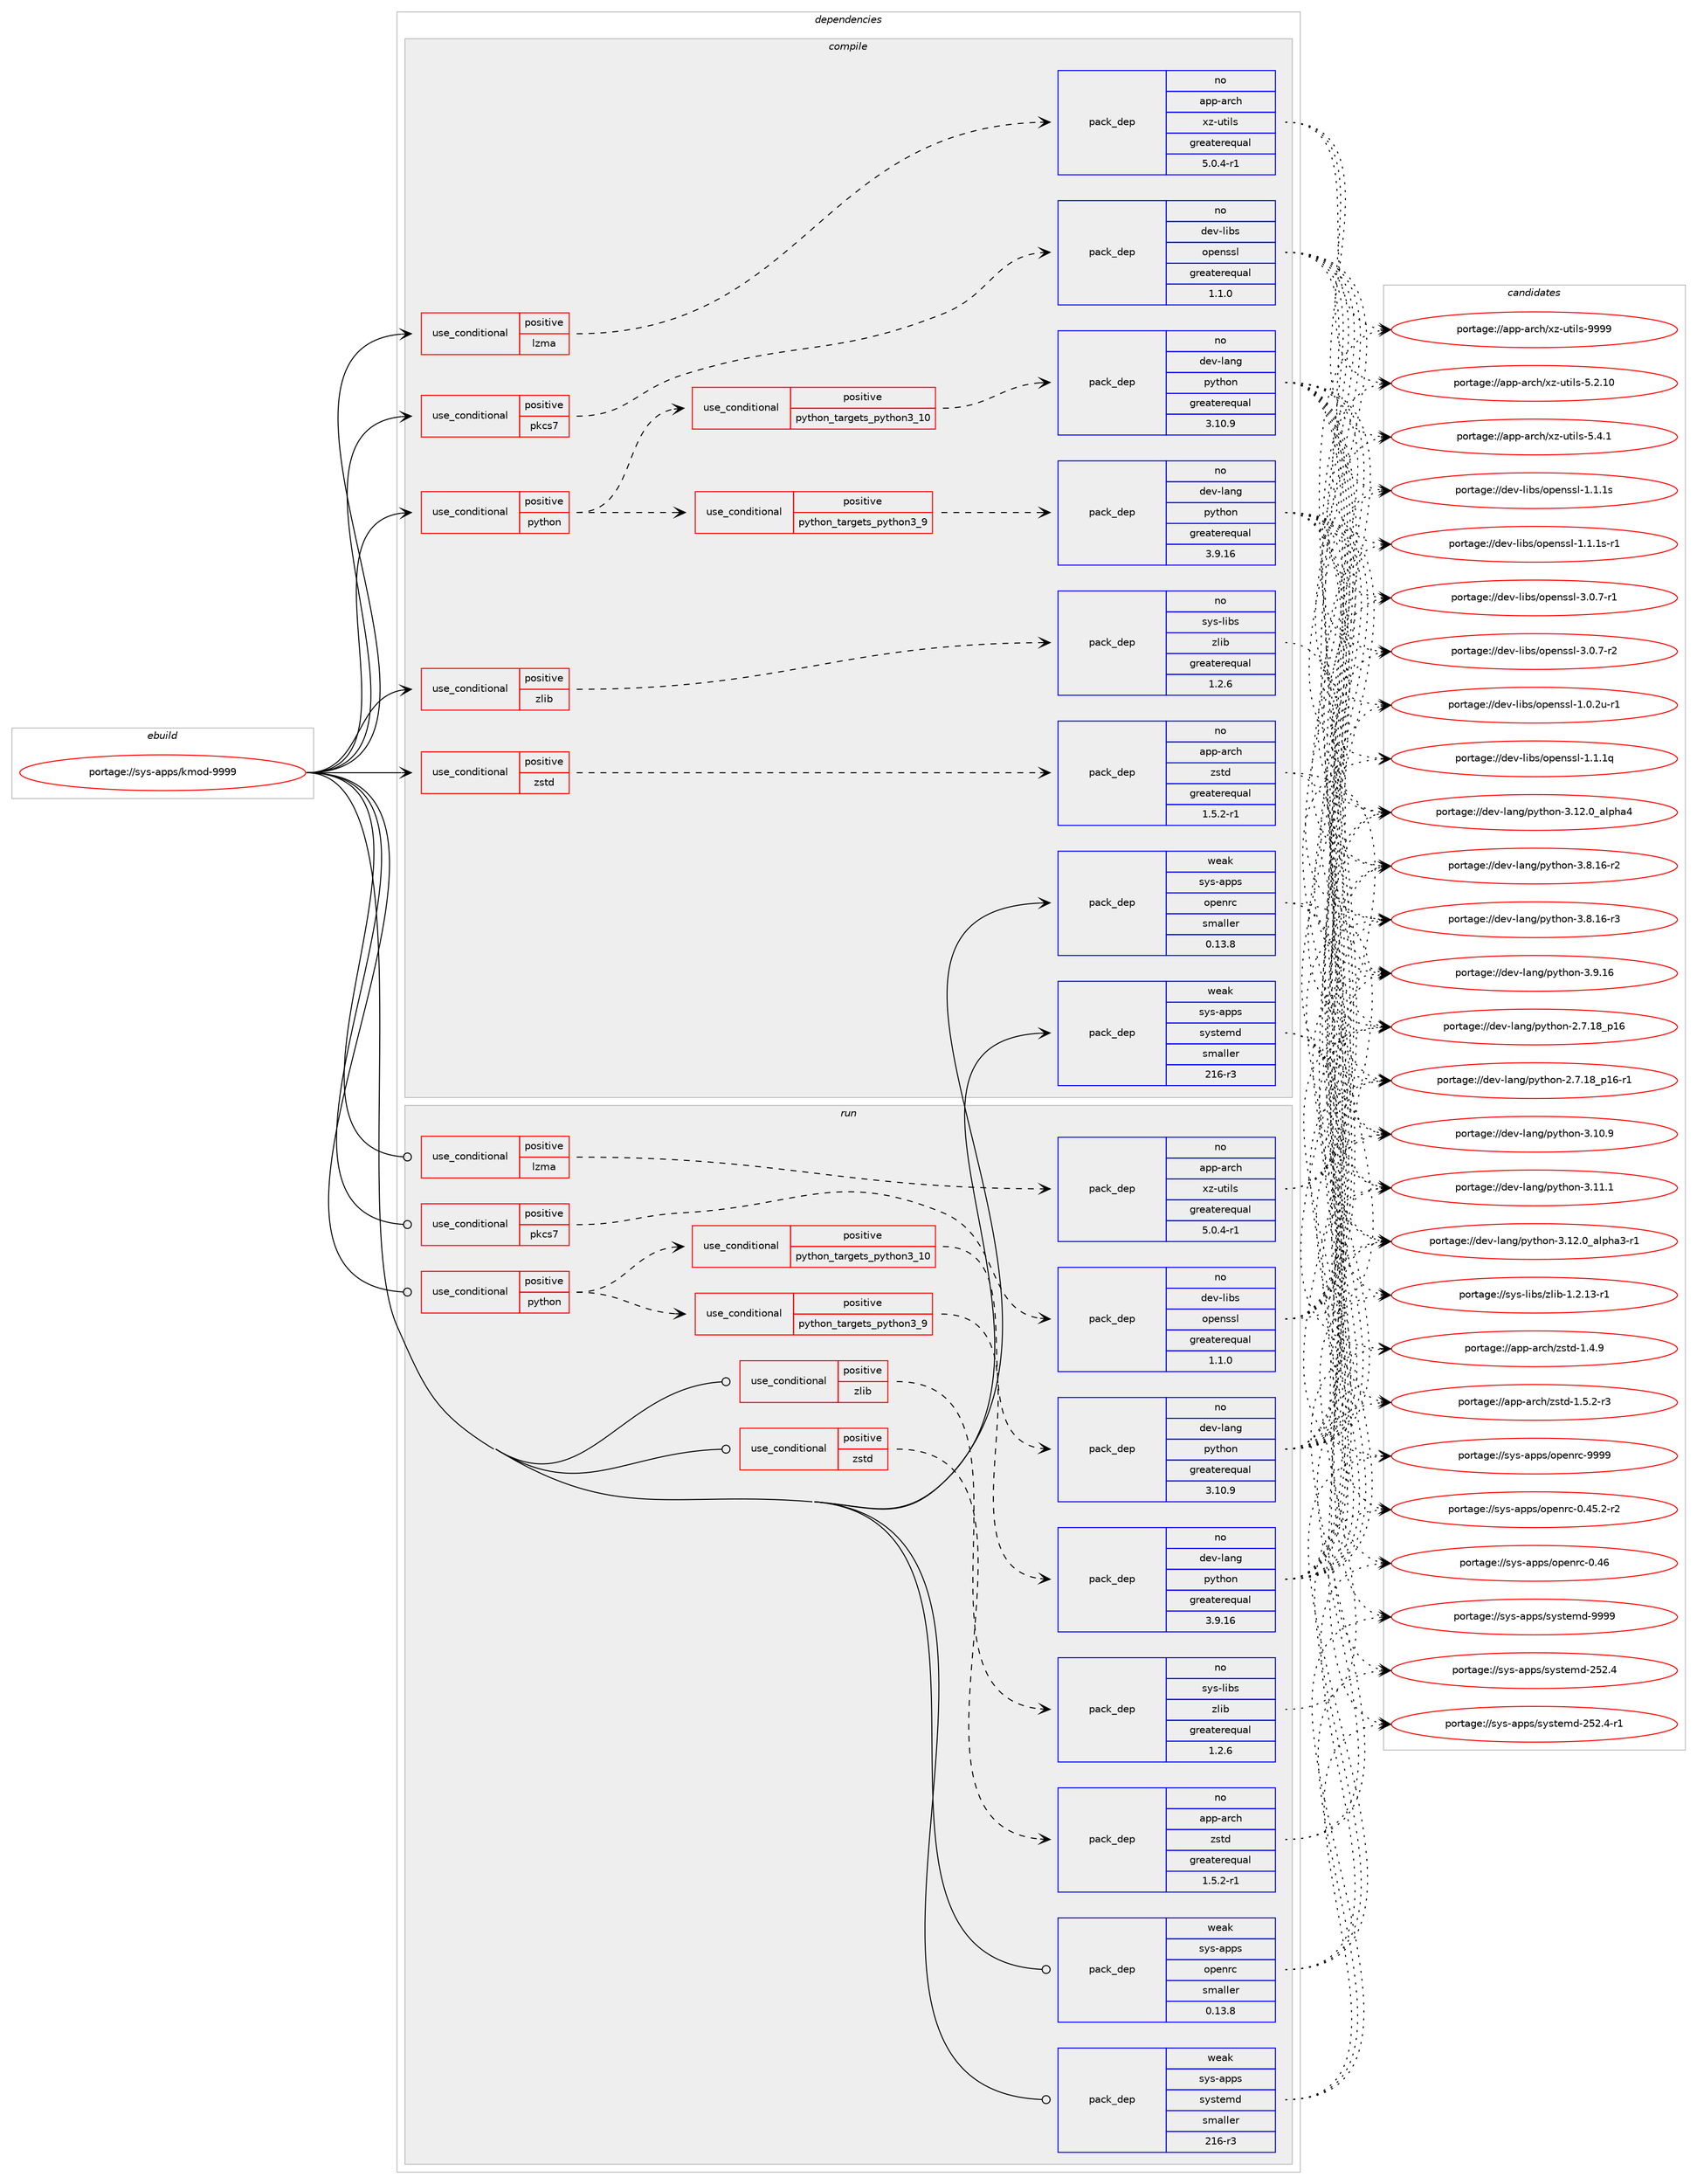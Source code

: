 digraph prolog {

# *************
# Graph options
# *************

newrank=true;
concentrate=true;
compound=true;
graph [rankdir=LR,fontname=Helvetica,fontsize=10,ranksep=1.5];#, ranksep=2.5, nodesep=0.2];
edge  [arrowhead=vee];
node  [fontname=Helvetica,fontsize=10];

# **********
# The ebuild
# **********

subgraph cluster_leftcol {
color=gray;
rank=same;
label=<<i>ebuild</i>>;
id [label="portage://sys-apps/kmod-9999", color=red, width=4, href="../sys-apps/kmod-9999.svg"];
}

# ****************
# The dependencies
# ****************

subgraph cluster_midcol {
color=gray;
label=<<i>dependencies</i>>;
subgraph cluster_compile {
fillcolor="#eeeeee";
style=filled;
label=<<i>compile</i>>;
subgraph cond3678 {
dependency5552 [label=<<TABLE BORDER="0" CELLBORDER="1" CELLSPACING="0" CELLPADDING="4"><TR><TD ROWSPAN="3" CELLPADDING="10">use_conditional</TD></TR><TR><TD>positive</TD></TR><TR><TD>lzma</TD></TR></TABLE>>, shape=none, color=red];
subgraph pack1822 {
dependency5553 [label=<<TABLE BORDER="0" CELLBORDER="1" CELLSPACING="0" CELLPADDING="4" WIDTH="220"><TR><TD ROWSPAN="6" CELLPADDING="30">pack_dep</TD></TR><TR><TD WIDTH="110">no</TD></TR><TR><TD>app-arch</TD></TR><TR><TD>xz-utils</TD></TR><TR><TD>greaterequal</TD></TR><TR><TD>5.0.4-r1</TD></TR></TABLE>>, shape=none, color=blue];
}
dependency5552:e -> dependency5553:w [weight=20,style="dashed",arrowhead="vee"];
}
id:e -> dependency5552:w [weight=20,style="solid",arrowhead="vee"];
subgraph cond3679 {
dependency5554 [label=<<TABLE BORDER="0" CELLBORDER="1" CELLSPACING="0" CELLPADDING="4"><TR><TD ROWSPAN="3" CELLPADDING="10">use_conditional</TD></TR><TR><TD>positive</TD></TR><TR><TD>pkcs7</TD></TR></TABLE>>, shape=none, color=red];
subgraph pack1823 {
dependency5555 [label=<<TABLE BORDER="0" CELLBORDER="1" CELLSPACING="0" CELLPADDING="4" WIDTH="220"><TR><TD ROWSPAN="6" CELLPADDING="30">pack_dep</TD></TR><TR><TD WIDTH="110">no</TD></TR><TR><TD>dev-libs</TD></TR><TR><TD>openssl</TD></TR><TR><TD>greaterequal</TD></TR><TR><TD>1.1.0</TD></TR></TABLE>>, shape=none, color=blue];
}
dependency5554:e -> dependency5555:w [weight=20,style="dashed",arrowhead="vee"];
}
id:e -> dependency5554:w [weight=20,style="solid",arrowhead="vee"];
subgraph cond3680 {
dependency5556 [label=<<TABLE BORDER="0" CELLBORDER="1" CELLSPACING="0" CELLPADDING="4"><TR><TD ROWSPAN="3" CELLPADDING="10">use_conditional</TD></TR><TR><TD>positive</TD></TR><TR><TD>python</TD></TR></TABLE>>, shape=none, color=red];
subgraph cond3681 {
dependency5557 [label=<<TABLE BORDER="0" CELLBORDER="1" CELLSPACING="0" CELLPADDING="4"><TR><TD ROWSPAN="3" CELLPADDING="10">use_conditional</TD></TR><TR><TD>positive</TD></TR><TR><TD>python_targets_python3_9</TD></TR></TABLE>>, shape=none, color=red];
subgraph pack1824 {
dependency5558 [label=<<TABLE BORDER="0" CELLBORDER="1" CELLSPACING="0" CELLPADDING="4" WIDTH="220"><TR><TD ROWSPAN="6" CELLPADDING="30">pack_dep</TD></TR><TR><TD WIDTH="110">no</TD></TR><TR><TD>dev-lang</TD></TR><TR><TD>python</TD></TR><TR><TD>greaterequal</TD></TR><TR><TD>3.9.16</TD></TR></TABLE>>, shape=none, color=blue];
}
dependency5557:e -> dependency5558:w [weight=20,style="dashed",arrowhead="vee"];
}
dependency5556:e -> dependency5557:w [weight=20,style="dashed",arrowhead="vee"];
subgraph cond3682 {
dependency5559 [label=<<TABLE BORDER="0" CELLBORDER="1" CELLSPACING="0" CELLPADDING="4"><TR><TD ROWSPAN="3" CELLPADDING="10">use_conditional</TD></TR><TR><TD>positive</TD></TR><TR><TD>python_targets_python3_10</TD></TR></TABLE>>, shape=none, color=red];
subgraph pack1825 {
dependency5560 [label=<<TABLE BORDER="0" CELLBORDER="1" CELLSPACING="0" CELLPADDING="4" WIDTH="220"><TR><TD ROWSPAN="6" CELLPADDING="30">pack_dep</TD></TR><TR><TD WIDTH="110">no</TD></TR><TR><TD>dev-lang</TD></TR><TR><TD>python</TD></TR><TR><TD>greaterequal</TD></TR><TR><TD>3.10.9</TD></TR></TABLE>>, shape=none, color=blue];
}
dependency5559:e -> dependency5560:w [weight=20,style="dashed",arrowhead="vee"];
}
dependency5556:e -> dependency5559:w [weight=20,style="dashed",arrowhead="vee"];
}
id:e -> dependency5556:w [weight=20,style="solid",arrowhead="vee"];
subgraph cond3683 {
dependency5561 [label=<<TABLE BORDER="0" CELLBORDER="1" CELLSPACING="0" CELLPADDING="4"><TR><TD ROWSPAN="3" CELLPADDING="10">use_conditional</TD></TR><TR><TD>positive</TD></TR><TR><TD>zlib</TD></TR></TABLE>>, shape=none, color=red];
subgraph pack1826 {
dependency5562 [label=<<TABLE BORDER="0" CELLBORDER="1" CELLSPACING="0" CELLPADDING="4" WIDTH="220"><TR><TD ROWSPAN="6" CELLPADDING="30">pack_dep</TD></TR><TR><TD WIDTH="110">no</TD></TR><TR><TD>sys-libs</TD></TR><TR><TD>zlib</TD></TR><TR><TD>greaterequal</TD></TR><TR><TD>1.2.6</TD></TR></TABLE>>, shape=none, color=blue];
}
dependency5561:e -> dependency5562:w [weight=20,style="dashed",arrowhead="vee"];
}
id:e -> dependency5561:w [weight=20,style="solid",arrowhead="vee"];
subgraph cond3684 {
dependency5563 [label=<<TABLE BORDER="0" CELLBORDER="1" CELLSPACING="0" CELLPADDING="4"><TR><TD ROWSPAN="3" CELLPADDING="10">use_conditional</TD></TR><TR><TD>positive</TD></TR><TR><TD>zstd</TD></TR></TABLE>>, shape=none, color=red];
subgraph pack1827 {
dependency5564 [label=<<TABLE BORDER="0" CELLBORDER="1" CELLSPACING="0" CELLPADDING="4" WIDTH="220"><TR><TD ROWSPAN="6" CELLPADDING="30">pack_dep</TD></TR><TR><TD WIDTH="110">no</TD></TR><TR><TD>app-arch</TD></TR><TR><TD>zstd</TD></TR><TR><TD>greaterequal</TD></TR><TR><TD>1.5.2-r1</TD></TR></TABLE>>, shape=none, color=blue];
}
dependency5563:e -> dependency5564:w [weight=20,style="dashed",arrowhead="vee"];
}
id:e -> dependency5563:w [weight=20,style="solid",arrowhead="vee"];
# *** BEGIN UNKNOWN DEPENDENCY TYPE (TODO) ***
# id -> package_dependency(portage://sys-apps/kmod-9999,install,weak,sys-apps,module-init-tools,none,[,,],[],[])
# *** END UNKNOWN DEPENDENCY TYPE (TODO) ***

# *** BEGIN UNKNOWN DEPENDENCY TYPE (TODO) ***
# id -> package_dependency(portage://sys-apps/kmod-9999,install,weak,sys-apps,modutils,none,[,,],[],[])
# *** END UNKNOWN DEPENDENCY TYPE (TODO) ***

subgraph pack1828 {
dependency5565 [label=<<TABLE BORDER="0" CELLBORDER="1" CELLSPACING="0" CELLPADDING="4" WIDTH="220"><TR><TD ROWSPAN="6" CELLPADDING="30">pack_dep</TD></TR><TR><TD WIDTH="110">weak</TD></TR><TR><TD>sys-apps</TD></TR><TR><TD>openrc</TD></TR><TR><TD>smaller</TD></TR><TR><TD>0.13.8</TD></TR></TABLE>>, shape=none, color=blue];
}
id:e -> dependency5565:w [weight=20,style="solid",arrowhead="vee"];
subgraph pack1829 {
dependency5566 [label=<<TABLE BORDER="0" CELLBORDER="1" CELLSPACING="0" CELLPADDING="4" WIDTH="220"><TR><TD ROWSPAN="6" CELLPADDING="30">pack_dep</TD></TR><TR><TD WIDTH="110">weak</TD></TR><TR><TD>sys-apps</TD></TR><TR><TD>systemd</TD></TR><TR><TD>smaller</TD></TR><TR><TD>216-r3</TD></TR></TABLE>>, shape=none, color=blue];
}
id:e -> dependency5566:w [weight=20,style="solid",arrowhead="vee"];
}
subgraph cluster_compileandrun {
fillcolor="#eeeeee";
style=filled;
label=<<i>compile and run</i>>;
}
subgraph cluster_run {
fillcolor="#eeeeee";
style=filled;
label=<<i>run</i>>;
subgraph cond3685 {
dependency5567 [label=<<TABLE BORDER="0" CELLBORDER="1" CELLSPACING="0" CELLPADDING="4"><TR><TD ROWSPAN="3" CELLPADDING="10">use_conditional</TD></TR><TR><TD>positive</TD></TR><TR><TD>lzma</TD></TR></TABLE>>, shape=none, color=red];
subgraph pack1830 {
dependency5568 [label=<<TABLE BORDER="0" CELLBORDER="1" CELLSPACING="0" CELLPADDING="4" WIDTH="220"><TR><TD ROWSPAN="6" CELLPADDING="30">pack_dep</TD></TR><TR><TD WIDTH="110">no</TD></TR><TR><TD>app-arch</TD></TR><TR><TD>xz-utils</TD></TR><TR><TD>greaterequal</TD></TR><TR><TD>5.0.4-r1</TD></TR></TABLE>>, shape=none, color=blue];
}
dependency5567:e -> dependency5568:w [weight=20,style="dashed",arrowhead="vee"];
}
id:e -> dependency5567:w [weight=20,style="solid",arrowhead="odot"];
subgraph cond3686 {
dependency5569 [label=<<TABLE BORDER="0" CELLBORDER="1" CELLSPACING="0" CELLPADDING="4"><TR><TD ROWSPAN="3" CELLPADDING="10">use_conditional</TD></TR><TR><TD>positive</TD></TR><TR><TD>pkcs7</TD></TR></TABLE>>, shape=none, color=red];
subgraph pack1831 {
dependency5570 [label=<<TABLE BORDER="0" CELLBORDER="1" CELLSPACING="0" CELLPADDING="4" WIDTH="220"><TR><TD ROWSPAN="6" CELLPADDING="30">pack_dep</TD></TR><TR><TD WIDTH="110">no</TD></TR><TR><TD>dev-libs</TD></TR><TR><TD>openssl</TD></TR><TR><TD>greaterequal</TD></TR><TR><TD>1.1.0</TD></TR></TABLE>>, shape=none, color=blue];
}
dependency5569:e -> dependency5570:w [weight=20,style="dashed",arrowhead="vee"];
}
id:e -> dependency5569:w [weight=20,style="solid",arrowhead="odot"];
subgraph cond3687 {
dependency5571 [label=<<TABLE BORDER="0" CELLBORDER="1" CELLSPACING="0" CELLPADDING="4"><TR><TD ROWSPAN="3" CELLPADDING="10">use_conditional</TD></TR><TR><TD>positive</TD></TR><TR><TD>python</TD></TR></TABLE>>, shape=none, color=red];
subgraph cond3688 {
dependency5572 [label=<<TABLE BORDER="0" CELLBORDER="1" CELLSPACING="0" CELLPADDING="4"><TR><TD ROWSPAN="3" CELLPADDING="10">use_conditional</TD></TR><TR><TD>positive</TD></TR><TR><TD>python_targets_python3_9</TD></TR></TABLE>>, shape=none, color=red];
subgraph pack1832 {
dependency5573 [label=<<TABLE BORDER="0" CELLBORDER="1" CELLSPACING="0" CELLPADDING="4" WIDTH="220"><TR><TD ROWSPAN="6" CELLPADDING="30">pack_dep</TD></TR><TR><TD WIDTH="110">no</TD></TR><TR><TD>dev-lang</TD></TR><TR><TD>python</TD></TR><TR><TD>greaterequal</TD></TR><TR><TD>3.9.16</TD></TR></TABLE>>, shape=none, color=blue];
}
dependency5572:e -> dependency5573:w [weight=20,style="dashed",arrowhead="vee"];
}
dependency5571:e -> dependency5572:w [weight=20,style="dashed",arrowhead="vee"];
subgraph cond3689 {
dependency5574 [label=<<TABLE BORDER="0" CELLBORDER="1" CELLSPACING="0" CELLPADDING="4"><TR><TD ROWSPAN="3" CELLPADDING="10">use_conditional</TD></TR><TR><TD>positive</TD></TR><TR><TD>python_targets_python3_10</TD></TR></TABLE>>, shape=none, color=red];
subgraph pack1833 {
dependency5575 [label=<<TABLE BORDER="0" CELLBORDER="1" CELLSPACING="0" CELLPADDING="4" WIDTH="220"><TR><TD ROWSPAN="6" CELLPADDING="30">pack_dep</TD></TR><TR><TD WIDTH="110">no</TD></TR><TR><TD>dev-lang</TD></TR><TR><TD>python</TD></TR><TR><TD>greaterequal</TD></TR><TR><TD>3.10.9</TD></TR></TABLE>>, shape=none, color=blue];
}
dependency5574:e -> dependency5575:w [weight=20,style="dashed",arrowhead="vee"];
}
dependency5571:e -> dependency5574:w [weight=20,style="dashed",arrowhead="vee"];
}
id:e -> dependency5571:w [weight=20,style="solid",arrowhead="odot"];
subgraph cond3690 {
dependency5576 [label=<<TABLE BORDER="0" CELLBORDER="1" CELLSPACING="0" CELLPADDING="4"><TR><TD ROWSPAN="3" CELLPADDING="10">use_conditional</TD></TR><TR><TD>positive</TD></TR><TR><TD>zlib</TD></TR></TABLE>>, shape=none, color=red];
subgraph pack1834 {
dependency5577 [label=<<TABLE BORDER="0" CELLBORDER="1" CELLSPACING="0" CELLPADDING="4" WIDTH="220"><TR><TD ROWSPAN="6" CELLPADDING="30">pack_dep</TD></TR><TR><TD WIDTH="110">no</TD></TR><TR><TD>sys-libs</TD></TR><TR><TD>zlib</TD></TR><TR><TD>greaterequal</TD></TR><TR><TD>1.2.6</TD></TR></TABLE>>, shape=none, color=blue];
}
dependency5576:e -> dependency5577:w [weight=20,style="dashed",arrowhead="vee"];
}
id:e -> dependency5576:w [weight=20,style="solid",arrowhead="odot"];
subgraph cond3691 {
dependency5578 [label=<<TABLE BORDER="0" CELLBORDER="1" CELLSPACING="0" CELLPADDING="4"><TR><TD ROWSPAN="3" CELLPADDING="10">use_conditional</TD></TR><TR><TD>positive</TD></TR><TR><TD>zstd</TD></TR></TABLE>>, shape=none, color=red];
subgraph pack1835 {
dependency5579 [label=<<TABLE BORDER="0" CELLBORDER="1" CELLSPACING="0" CELLPADDING="4" WIDTH="220"><TR><TD ROWSPAN="6" CELLPADDING="30">pack_dep</TD></TR><TR><TD WIDTH="110">no</TD></TR><TR><TD>app-arch</TD></TR><TR><TD>zstd</TD></TR><TR><TD>greaterequal</TD></TR><TR><TD>1.5.2-r1</TD></TR></TABLE>>, shape=none, color=blue];
}
dependency5578:e -> dependency5579:w [weight=20,style="dashed",arrowhead="vee"];
}
id:e -> dependency5578:w [weight=20,style="solid",arrowhead="odot"];
# *** BEGIN UNKNOWN DEPENDENCY TYPE (TODO) ***
# id -> package_dependency(portage://sys-apps/kmod-9999,run,weak,sys-apps,module-init-tools,none,[,,],[],[])
# *** END UNKNOWN DEPENDENCY TYPE (TODO) ***

# *** BEGIN UNKNOWN DEPENDENCY TYPE (TODO) ***
# id -> package_dependency(portage://sys-apps/kmod-9999,run,weak,sys-apps,modutils,none,[,,],[],[])
# *** END UNKNOWN DEPENDENCY TYPE (TODO) ***

subgraph pack1836 {
dependency5580 [label=<<TABLE BORDER="0" CELLBORDER="1" CELLSPACING="0" CELLPADDING="4" WIDTH="220"><TR><TD ROWSPAN="6" CELLPADDING="30">pack_dep</TD></TR><TR><TD WIDTH="110">weak</TD></TR><TR><TD>sys-apps</TD></TR><TR><TD>openrc</TD></TR><TR><TD>smaller</TD></TR><TR><TD>0.13.8</TD></TR></TABLE>>, shape=none, color=blue];
}
id:e -> dependency5580:w [weight=20,style="solid",arrowhead="odot"];
subgraph pack1837 {
dependency5581 [label=<<TABLE BORDER="0" CELLBORDER="1" CELLSPACING="0" CELLPADDING="4" WIDTH="220"><TR><TD ROWSPAN="6" CELLPADDING="30">pack_dep</TD></TR><TR><TD WIDTH="110">weak</TD></TR><TR><TD>sys-apps</TD></TR><TR><TD>systemd</TD></TR><TR><TD>smaller</TD></TR><TR><TD>216-r3</TD></TR></TABLE>>, shape=none, color=blue];
}
id:e -> dependency5581:w [weight=20,style="solid",arrowhead="odot"];
}
}

# **************
# The candidates
# **************

subgraph cluster_choices {
rank=same;
color=gray;
label=<<i>candidates</i>>;

subgraph choice1822 {
color=black;
nodesep=1;
choice97112112459711499104471201224511711610510811545534650464948 [label="portage://app-arch/xz-utils-5.2.10", color=red, width=4,href="../app-arch/xz-utils-5.2.10.svg"];
choice971121124597114991044712012245117116105108115455346524649 [label="portage://app-arch/xz-utils-5.4.1", color=red, width=4,href="../app-arch/xz-utils-5.4.1.svg"];
choice9711211245971149910447120122451171161051081154557575757 [label="portage://app-arch/xz-utils-9999", color=red, width=4,href="../app-arch/xz-utils-9999.svg"];
dependency5553:e -> choice97112112459711499104471201224511711610510811545534650464948:w [style=dotted,weight="100"];
dependency5553:e -> choice971121124597114991044712012245117116105108115455346524649:w [style=dotted,weight="100"];
dependency5553:e -> choice9711211245971149910447120122451171161051081154557575757:w [style=dotted,weight="100"];
}
subgraph choice1823 {
color=black;
nodesep=1;
choice1001011184510810598115471111121011101151151084549464846501174511449 [label="portage://dev-libs/openssl-1.0.2u-r1", color=red, width=4,href="../dev-libs/openssl-1.0.2u-r1.svg"];
choice100101118451081059811547111112101110115115108454946494649113 [label="portage://dev-libs/openssl-1.1.1q", color=red, width=4,href="../dev-libs/openssl-1.1.1q.svg"];
choice100101118451081059811547111112101110115115108454946494649115 [label="portage://dev-libs/openssl-1.1.1s", color=red, width=4,href="../dev-libs/openssl-1.1.1s.svg"];
choice1001011184510810598115471111121011101151151084549464946491154511449 [label="portage://dev-libs/openssl-1.1.1s-r1", color=red, width=4,href="../dev-libs/openssl-1.1.1s-r1.svg"];
choice1001011184510810598115471111121011101151151084551464846554511449 [label="portage://dev-libs/openssl-3.0.7-r1", color=red, width=4,href="../dev-libs/openssl-3.0.7-r1.svg"];
choice1001011184510810598115471111121011101151151084551464846554511450 [label="portage://dev-libs/openssl-3.0.7-r2", color=red, width=4,href="../dev-libs/openssl-3.0.7-r2.svg"];
dependency5555:e -> choice1001011184510810598115471111121011101151151084549464846501174511449:w [style=dotted,weight="100"];
dependency5555:e -> choice100101118451081059811547111112101110115115108454946494649113:w [style=dotted,weight="100"];
dependency5555:e -> choice100101118451081059811547111112101110115115108454946494649115:w [style=dotted,weight="100"];
dependency5555:e -> choice1001011184510810598115471111121011101151151084549464946491154511449:w [style=dotted,weight="100"];
dependency5555:e -> choice1001011184510810598115471111121011101151151084551464846554511449:w [style=dotted,weight="100"];
dependency5555:e -> choice1001011184510810598115471111121011101151151084551464846554511450:w [style=dotted,weight="100"];
}
subgraph choice1824 {
color=black;
nodesep=1;
choice10010111845108971101034711212111610411111045504655464956951124954 [label="portage://dev-lang/python-2.7.18_p16", color=red, width=4,href="../dev-lang/python-2.7.18_p16.svg"];
choice100101118451089711010347112121116104111110455046554649569511249544511449 [label="portage://dev-lang/python-2.7.18_p16-r1", color=red, width=4,href="../dev-lang/python-2.7.18_p16-r1.svg"];
choice10010111845108971101034711212111610411111045514649484657 [label="portage://dev-lang/python-3.10.9", color=red, width=4,href="../dev-lang/python-3.10.9.svg"];
choice10010111845108971101034711212111610411111045514649494649 [label="portage://dev-lang/python-3.11.1", color=red, width=4,href="../dev-lang/python-3.11.1.svg"];
choice10010111845108971101034711212111610411111045514649504648959710811210497514511449 [label="portage://dev-lang/python-3.12.0_alpha3-r1", color=red, width=4,href="../dev-lang/python-3.12.0_alpha3-r1.svg"];
choice1001011184510897110103471121211161041111104551464950464895971081121049752 [label="portage://dev-lang/python-3.12.0_alpha4", color=red, width=4,href="../dev-lang/python-3.12.0_alpha4.svg"];
choice100101118451089711010347112121116104111110455146564649544511450 [label="portage://dev-lang/python-3.8.16-r2", color=red, width=4,href="../dev-lang/python-3.8.16-r2.svg"];
choice100101118451089711010347112121116104111110455146564649544511451 [label="portage://dev-lang/python-3.8.16-r3", color=red, width=4,href="../dev-lang/python-3.8.16-r3.svg"];
choice10010111845108971101034711212111610411111045514657464954 [label="portage://dev-lang/python-3.9.16", color=red, width=4,href="../dev-lang/python-3.9.16.svg"];
dependency5558:e -> choice10010111845108971101034711212111610411111045504655464956951124954:w [style=dotted,weight="100"];
dependency5558:e -> choice100101118451089711010347112121116104111110455046554649569511249544511449:w [style=dotted,weight="100"];
dependency5558:e -> choice10010111845108971101034711212111610411111045514649484657:w [style=dotted,weight="100"];
dependency5558:e -> choice10010111845108971101034711212111610411111045514649494649:w [style=dotted,weight="100"];
dependency5558:e -> choice10010111845108971101034711212111610411111045514649504648959710811210497514511449:w [style=dotted,weight="100"];
dependency5558:e -> choice1001011184510897110103471121211161041111104551464950464895971081121049752:w [style=dotted,weight="100"];
dependency5558:e -> choice100101118451089711010347112121116104111110455146564649544511450:w [style=dotted,weight="100"];
dependency5558:e -> choice100101118451089711010347112121116104111110455146564649544511451:w [style=dotted,weight="100"];
dependency5558:e -> choice10010111845108971101034711212111610411111045514657464954:w [style=dotted,weight="100"];
}
subgraph choice1825 {
color=black;
nodesep=1;
choice10010111845108971101034711212111610411111045504655464956951124954 [label="portage://dev-lang/python-2.7.18_p16", color=red, width=4,href="../dev-lang/python-2.7.18_p16.svg"];
choice100101118451089711010347112121116104111110455046554649569511249544511449 [label="portage://dev-lang/python-2.7.18_p16-r1", color=red, width=4,href="../dev-lang/python-2.7.18_p16-r1.svg"];
choice10010111845108971101034711212111610411111045514649484657 [label="portage://dev-lang/python-3.10.9", color=red, width=4,href="../dev-lang/python-3.10.9.svg"];
choice10010111845108971101034711212111610411111045514649494649 [label="portage://dev-lang/python-3.11.1", color=red, width=4,href="../dev-lang/python-3.11.1.svg"];
choice10010111845108971101034711212111610411111045514649504648959710811210497514511449 [label="portage://dev-lang/python-3.12.0_alpha3-r1", color=red, width=4,href="../dev-lang/python-3.12.0_alpha3-r1.svg"];
choice1001011184510897110103471121211161041111104551464950464895971081121049752 [label="portage://dev-lang/python-3.12.0_alpha4", color=red, width=4,href="../dev-lang/python-3.12.0_alpha4.svg"];
choice100101118451089711010347112121116104111110455146564649544511450 [label="portage://dev-lang/python-3.8.16-r2", color=red, width=4,href="../dev-lang/python-3.8.16-r2.svg"];
choice100101118451089711010347112121116104111110455146564649544511451 [label="portage://dev-lang/python-3.8.16-r3", color=red, width=4,href="../dev-lang/python-3.8.16-r3.svg"];
choice10010111845108971101034711212111610411111045514657464954 [label="portage://dev-lang/python-3.9.16", color=red, width=4,href="../dev-lang/python-3.9.16.svg"];
dependency5560:e -> choice10010111845108971101034711212111610411111045504655464956951124954:w [style=dotted,weight="100"];
dependency5560:e -> choice100101118451089711010347112121116104111110455046554649569511249544511449:w [style=dotted,weight="100"];
dependency5560:e -> choice10010111845108971101034711212111610411111045514649484657:w [style=dotted,weight="100"];
dependency5560:e -> choice10010111845108971101034711212111610411111045514649494649:w [style=dotted,weight="100"];
dependency5560:e -> choice10010111845108971101034711212111610411111045514649504648959710811210497514511449:w [style=dotted,weight="100"];
dependency5560:e -> choice1001011184510897110103471121211161041111104551464950464895971081121049752:w [style=dotted,weight="100"];
dependency5560:e -> choice100101118451089711010347112121116104111110455146564649544511450:w [style=dotted,weight="100"];
dependency5560:e -> choice100101118451089711010347112121116104111110455146564649544511451:w [style=dotted,weight="100"];
dependency5560:e -> choice10010111845108971101034711212111610411111045514657464954:w [style=dotted,weight="100"];
}
subgraph choice1826 {
color=black;
nodesep=1;
choice11512111545108105981154712210810598454946504649514511449 [label="portage://sys-libs/zlib-1.2.13-r1", color=red, width=4,href="../sys-libs/zlib-1.2.13-r1.svg"];
dependency5562:e -> choice11512111545108105981154712210810598454946504649514511449:w [style=dotted,weight="100"];
}
subgraph choice1827 {
color=black;
nodesep=1;
choice9711211245971149910447122115116100454946524657 [label="portage://app-arch/zstd-1.4.9", color=red, width=4,href="../app-arch/zstd-1.4.9.svg"];
choice97112112459711499104471221151161004549465346504511451 [label="portage://app-arch/zstd-1.5.2-r3", color=red, width=4,href="../app-arch/zstd-1.5.2-r3.svg"];
dependency5564:e -> choice9711211245971149910447122115116100454946524657:w [style=dotted,weight="100"];
dependency5564:e -> choice97112112459711499104471221151161004549465346504511451:w [style=dotted,weight="100"];
}
subgraph choice1828 {
color=black;
nodesep=1;
choice11512111545971121121154711111210111011499454846525346504511450 [label="portage://sys-apps/openrc-0.45.2-r2", color=red, width=4,href="../sys-apps/openrc-0.45.2-r2.svg"];
choice115121115459711211211547111112101110114994548465254 [label="portage://sys-apps/openrc-0.46", color=red, width=4,href="../sys-apps/openrc-0.46.svg"];
choice115121115459711211211547111112101110114994557575757 [label="portage://sys-apps/openrc-9999", color=red, width=4,href="../sys-apps/openrc-9999.svg"];
dependency5565:e -> choice11512111545971121121154711111210111011499454846525346504511450:w [style=dotted,weight="100"];
dependency5565:e -> choice115121115459711211211547111112101110114994548465254:w [style=dotted,weight="100"];
dependency5565:e -> choice115121115459711211211547111112101110114994557575757:w [style=dotted,weight="100"];
}
subgraph choice1829 {
color=black;
nodesep=1;
choice115121115459711211211547115121115116101109100455053504652 [label="portage://sys-apps/systemd-252.4", color=red, width=4,href="../sys-apps/systemd-252.4.svg"];
choice1151211154597112112115471151211151161011091004550535046524511449 [label="portage://sys-apps/systemd-252.4-r1", color=red, width=4,href="../sys-apps/systemd-252.4-r1.svg"];
choice1151211154597112112115471151211151161011091004557575757 [label="portage://sys-apps/systemd-9999", color=red, width=4,href="../sys-apps/systemd-9999.svg"];
dependency5566:e -> choice115121115459711211211547115121115116101109100455053504652:w [style=dotted,weight="100"];
dependency5566:e -> choice1151211154597112112115471151211151161011091004550535046524511449:w [style=dotted,weight="100"];
dependency5566:e -> choice1151211154597112112115471151211151161011091004557575757:w [style=dotted,weight="100"];
}
subgraph choice1830 {
color=black;
nodesep=1;
choice97112112459711499104471201224511711610510811545534650464948 [label="portage://app-arch/xz-utils-5.2.10", color=red, width=4,href="../app-arch/xz-utils-5.2.10.svg"];
choice971121124597114991044712012245117116105108115455346524649 [label="portage://app-arch/xz-utils-5.4.1", color=red, width=4,href="../app-arch/xz-utils-5.4.1.svg"];
choice9711211245971149910447120122451171161051081154557575757 [label="portage://app-arch/xz-utils-9999", color=red, width=4,href="../app-arch/xz-utils-9999.svg"];
dependency5568:e -> choice97112112459711499104471201224511711610510811545534650464948:w [style=dotted,weight="100"];
dependency5568:e -> choice971121124597114991044712012245117116105108115455346524649:w [style=dotted,weight="100"];
dependency5568:e -> choice9711211245971149910447120122451171161051081154557575757:w [style=dotted,weight="100"];
}
subgraph choice1831 {
color=black;
nodesep=1;
choice1001011184510810598115471111121011101151151084549464846501174511449 [label="portage://dev-libs/openssl-1.0.2u-r1", color=red, width=4,href="../dev-libs/openssl-1.0.2u-r1.svg"];
choice100101118451081059811547111112101110115115108454946494649113 [label="portage://dev-libs/openssl-1.1.1q", color=red, width=4,href="../dev-libs/openssl-1.1.1q.svg"];
choice100101118451081059811547111112101110115115108454946494649115 [label="portage://dev-libs/openssl-1.1.1s", color=red, width=4,href="../dev-libs/openssl-1.1.1s.svg"];
choice1001011184510810598115471111121011101151151084549464946491154511449 [label="portage://dev-libs/openssl-1.1.1s-r1", color=red, width=4,href="../dev-libs/openssl-1.1.1s-r1.svg"];
choice1001011184510810598115471111121011101151151084551464846554511449 [label="portage://dev-libs/openssl-3.0.7-r1", color=red, width=4,href="../dev-libs/openssl-3.0.7-r1.svg"];
choice1001011184510810598115471111121011101151151084551464846554511450 [label="portage://dev-libs/openssl-3.0.7-r2", color=red, width=4,href="../dev-libs/openssl-3.0.7-r2.svg"];
dependency5570:e -> choice1001011184510810598115471111121011101151151084549464846501174511449:w [style=dotted,weight="100"];
dependency5570:e -> choice100101118451081059811547111112101110115115108454946494649113:w [style=dotted,weight="100"];
dependency5570:e -> choice100101118451081059811547111112101110115115108454946494649115:w [style=dotted,weight="100"];
dependency5570:e -> choice1001011184510810598115471111121011101151151084549464946491154511449:w [style=dotted,weight="100"];
dependency5570:e -> choice1001011184510810598115471111121011101151151084551464846554511449:w [style=dotted,weight="100"];
dependency5570:e -> choice1001011184510810598115471111121011101151151084551464846554511450:w [style=dotted,weight="100"];
}
subgraph choice1832 {
color=black;
nodesep=1;
choice10010111845108971101034711212111610411111045504655464956951124954 [label="portage://dev-lang/python-2.7.18_p16", color=red, width=4,href="../dev-lang/python-2.7.18_p16.svg"];
choice100101118451089711010347112121116104111110455046554649569511249544511449 [label="portage://dev-lang/python-2.7.18_p16-r1", color=red, width=4,href="../dev-lang/python-2.7.18_p16-r1.svg"];
choice10010111845108971101034711212111610411111045514649484657 [label="portage://dev-lang/python-3.10.9", color=red, width=4,href="../dev-lang/python-3.10.9.svg"];
choice10010111845108971101034711212111610411111045514649494649 [label="portage://dev-lang/python-3.11.1", color=red, width=4,href="../dev-lang/python-3.11.1.svg"];
choice10010111845108971101034711212111610411111045514649504648959710811210497514511449 [label="portage://dev-lang/python-3.12.0_alpha3-r1", color=red, width=4,href="../dev-lang/python-3.12.0_alpha3-r1.svg"];
choice1001011184510897110103471121211161041111104551464950464895971081121049752 [label="portage://dev-lang/python-3.12.0_alpha4", color=red, width=4,href="../dev-lang/python-3.12.0_alpha4.svg"];
choice100101118451089711010347112121116104111110455146564649544511450 [label="portage://dev-lang/python-3.8.16-r2", color=red, width=4,href="../dev-lang/python-3.8.16-r2.svg"];
choice100101118451089711010347112121116104111110455146564649544511451 [label="portage://dev-lang/python-3.8.16-r3", color=red, width=4,href="../dev-lang/python-3.8.16-r3.svg"];
choice10010111845108971101034711212111610411111045514657464954 [label="portage://dev-lang/python-3.9.16", color=red, width=4,href="../dev-lang/python-3.9.16.svg"];
dependency5573:e -> choice10010111845108971101034711212111610411111045504655464956951124954:w [style=dotted,weight="100"];
dependency5573:e -> choice100101118451089711010347112121116104111110455046554649569511249544511449:w [style=dotted,weight="100"];
dependency5573:e -> choice10010111845108971101034711212111610411111045514649484657:w [style=dotted,weight="100"];
dependency5573:e -> choice10010111845108971101034711212111610411111045514649494649:w [style=dotted,weight="100"];
dependency5573:e -> choice10010111845108971101034711212111610411111045514649504648959710811210497514511449:w [style=dotted,weight="100"];
dependency5573:e -> choice1001011184510897110103471121211161041111104551464950464895971081121049752:w [style=dotted,weight="100"];
dependency5573:e -> choice100101118451089711010347112121116104111110455146564649544511450:w [style=dotted,weight="100"];
dependency5573:e -> choice100101118451089711010347112121116104111110455146564649544511451:w [style=dotted,weight="100"];
dependency5573:e -> choice10010111845108971101034711212111610411111045514657464954:w [style=dotted,weight="100"];
}
subgraph choice1833 {
color=black;
nodesep=1;
choice10010111845108971101034711212111610411111045504655464956951124954 [label="portage://dev-lang/python-2.7.18_p16", color=red, width=4,href="../dev-lang/python-2.7.18_p16.svg"];
choice100101118451089711010347112121116104111110455046554649569511249544511449 [label="portage://dev-lang/python-2.7.18_p16-r1", color=red, width=4,href="../dev-lang/python-2.7.18_p16-r1.svg"];
choice10010111845108971101034711212111610411111045514649484657 [label="portage://dev-lang/python-3.10.9", color=red, width=4,href="../dev-lang/python-3.10.9.svg"];
choice10010111845108971101034711212111610411111045514649494649 [label="portage://dev-lang/python-3.11.1", color=red, width=4,href="../dev-lang/python-3.11.1.svg"];
choice10010111845108971101034711212111610411111045514649504648959710811210497514511449 [label="portage://dev-lang/python-3.12.0_alpha3-r1", color=red, width=4,href="../dev-lang/python-3.12.0_alpha3-r1.svg"];
choice1001011184510897110103471121211161041111104551464950464895971081121049752 [label="portage://dev-lang/python-3.12.0_alpha4", color=red, width=4,href="../dev-lang/python-3.12.0_alpha4.svg"];
choice100101118451089711010347112121116104111110455146564649544511450 [label="portage://dev-lang/python-3.8.16-r2", color=red, width=4,href="../dev-lang/python-3.8.16-r2.svg"];
choice100101118451089711010347112121116104111110455146564649544511451 [label="portage://dev-lang/python-3.8.16-r3", color=red, width=4,href="../dev-lang/python-3.8.16-r3.svg"];
choice10010111845108971101034711212111610411111045514657464954 [label="portage://dev-lang/python-3.9.16", color=red, width=4,href="../dev-lang/python-3.9.16.svg"];
dependency5575:e -> choice10010111845108971101034711212111610411111045504655464956951124954:w [style=dotted,weight="100"];
dependency5575:e -> choice100101118451089711010347112121116104111110455046554649569511249544511449:w [style=dotted,weight="100"];
dependency5575:e -> choice10010111845108971101034711212111610411111045514649484657:w [style=dotted,weight="100"];
dependency5575:e -> choice10010111845108971101034711212111610411111045514649494649:w [style=dotted,weight="100"];
dependency5575:e -> choice10010111845108971101034711212111610411111045514649504648959710811210497514511449:w [style=dotted,weight="100"];
dependency5575:e -> choice1001011184510897110103471121211161041111104551464950464895971081121049752:w [style=dotted,weight="100"];
dependency5575:e -> choice100101118451089711010347112121116104111110455146564649544511450:w [style=dotted,weight="100"];
dependency5575:e -> choice100101118451089711010347112121116104111110455146564649544511451:w [style=dotted,weight="100"];
dependency5575:e -> choice10010111845108971101034711212111610411111045514657464954:w [style=dotted,weight="100"];
}
subgraph choice1834 {
color=black;
nodesep=1;
choice11512111545108105981154712210810598454946504649514511449 [label="portage://sys-libs/zlib-1.2.13-r1", color=red, width=4,href="../sys-libs/zlib-1.2.13-r1.svg"];
dependency5577:e -> choice11512111545108105981154712210810598454946504649514511449:w [style=dotted,weight="100"];
}
subgraph choice1835 {
color=black;
nodesep=1;
choice9711211245971149910447122115116100454946524657 [label="portage://app-arch/zstd-1.4.9", color=red, width=4,href="../app-arch/zstd-1.4.9.svg"];
choice97112112459711499104471221151161004549465346504511451 [label="portage://app-arch/zstd-1.5.2-r3", color=red, width=4,href="../app-arch/zstd-1.5.2-r3.svg"];
dependency5579:e -> choice9711211245971149910447122115116100454946524657:w [style=dotted,weight="100"];
dependency5579:e -> choice97112112459711499104471221151161004549465346504511451:w [style=dotted,weight="100"];
}
subgraph choice1836 {
color=black;
nodesep=1;
choice11512111545971121121154711111210111011499454846525346504511450 [label="portage://sys-apps/openrc-0.45.2-r2", color=red, width=4,href="../sys-apps/openrc-0.45.2-r2.svg"];
choice115121115459711211211547111112101110114994548465254 [label="portage://sys-apps/openrc-0.46", color=red, width=4,href="../sys-apps/openrc-0.46.svg"];
choice115121115459711211211547111112101110114994557575757 [label="portage://sys-apps/openrc-9999", color=red, width=4,href="../sys-apps/openrc-9999.svg"];
dependency5580:e -> choice11512111545971121121154711111210111011499454846525346504511450:w [style=dotted,weight="100"];
dependency5580:e -> choice115121115459711211211547111112101110114994548465254:w [style=dotted,weight="100"];
dependency5580:e -> choice115121115459711211211547111112101110114994557575757:w [style=dotted,weight="100"];
}
subgraph choice1837 {
color=black;
nodesep=1;
choice115121115459711211211547115121115116101109100455053504652 [label="portage://sys-apps/systemd-252.4", color=red, width=4,href="../sys-apps/systemd-252.4.svg"];
choice1151211154597112112115471151211151161011091004550535046524511449 [label="portage://sys-apps/systemd-252.4-r1", color=red, width=4,href="../sys-apps/systemd-252.4-r1.svg"];
choice1151211154597112112115471151211151161011091004557575757 [label="portage://sys-apps/systemd-9999", color=red, width=4,href="../sys-apps/systemd-9999.svg"];
dependency5581:e -> choice115121115459711211211547115121115116101109100455053504652:w [style=dotted,weight="100"];
dependency5581:e -> choice1151211154597112112115471151211151161011091004550535046524511449:w [style=dotted,weight="100"];
dependency5581:e -> choice1151211154597112112115471151211151161011091004557575757:w [style=dotted,weight="100"];
}
}

}
